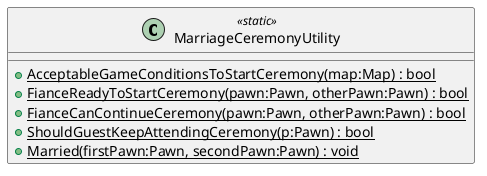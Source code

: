 @startuml
class MarriageCeremonyUtility <<static>> {
    + {static} AcceptableGameConditionsToStartCeremony(map:Map) : bool
    + {static} FianceReadyToStartCeremony(pawn:Pawn, otherPawn:Pawn) : bool
    + {static} FianceCanContinueCeremony(pawn:Pawn, otherPawn:Pawn) : bool
    + {static} ShouldGuestKeepAttendingCeremony(p:Pawn) : bool
    + {static} Married(firstPawn:Pawn, secondPawn:Pawn) : void
}
@enduml

